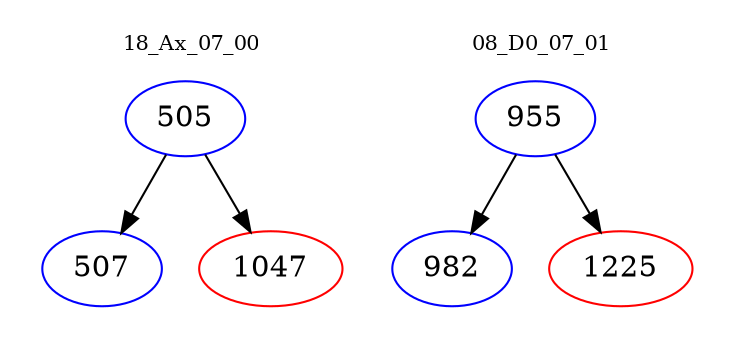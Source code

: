 digraph{
subgraph cluster_0 {
color = white
label = "18_Ax_07_00";
fontsize=10;
T0_505 [label="505", color="blue"]
T0_505 -> T0_507 [color="black"]
T0_507 [label="507", color="blue"]
T0_505 -> T0_1047 [color="black"]
T0_1047 [label="1047", color="red"]
}
subgraph cluster_1 {
color = white
label = "08_D0_07_01";
fontsize=10;
T1_955 [label="955", color="blue"]
T1_955 -> T1_982 [color="black"]
T1_982 [label="982", color="blue"]
T1_955 -> T1_1225 [color="black"]
T1_1225 [label="1225", color="red"]
}
}
